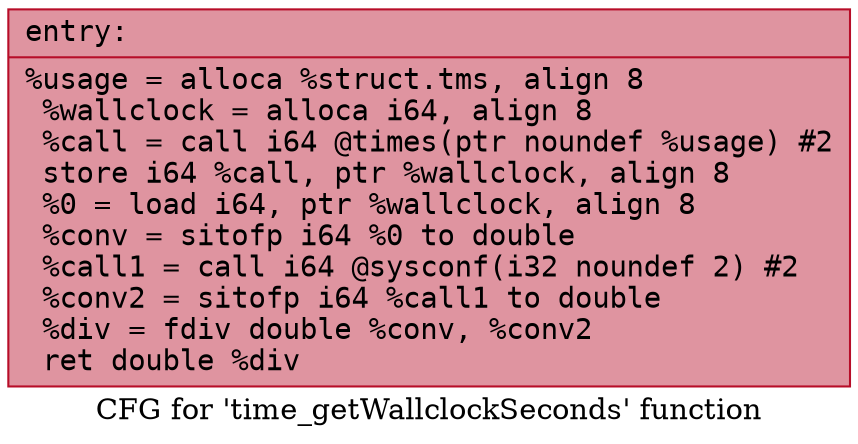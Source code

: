 digraph "CFG for 'time_getWallclockSeconds' function" {
	label="CFG for 'time_getWallclockSeconds' function";

	Node0x556512b354b0 [shape=record,color="#b70d28ff", style=filled, fillcolor="#b70d2870" fontname="Courier",label="{entry:\l|  %usage = alloca %struct.tms, align 8\l  %wallclock = alloca i64, align 8\l  %call = call i64 @times(ptr noundef %usage) #2\l  store i64 %call, ptr %wallclock, align 8\l  %0 = load i64, ptr %wallclock, align 8\l  %conv = sitofp i64 %0 to double\l  %call1 = call i64 @sysconf(i32 noundef 2) #2\l  %conv2 = sitofp i64 %call1 to double\l  %div = fdiv double %conv, %conv2\l  ret double %div\l}"];
}
